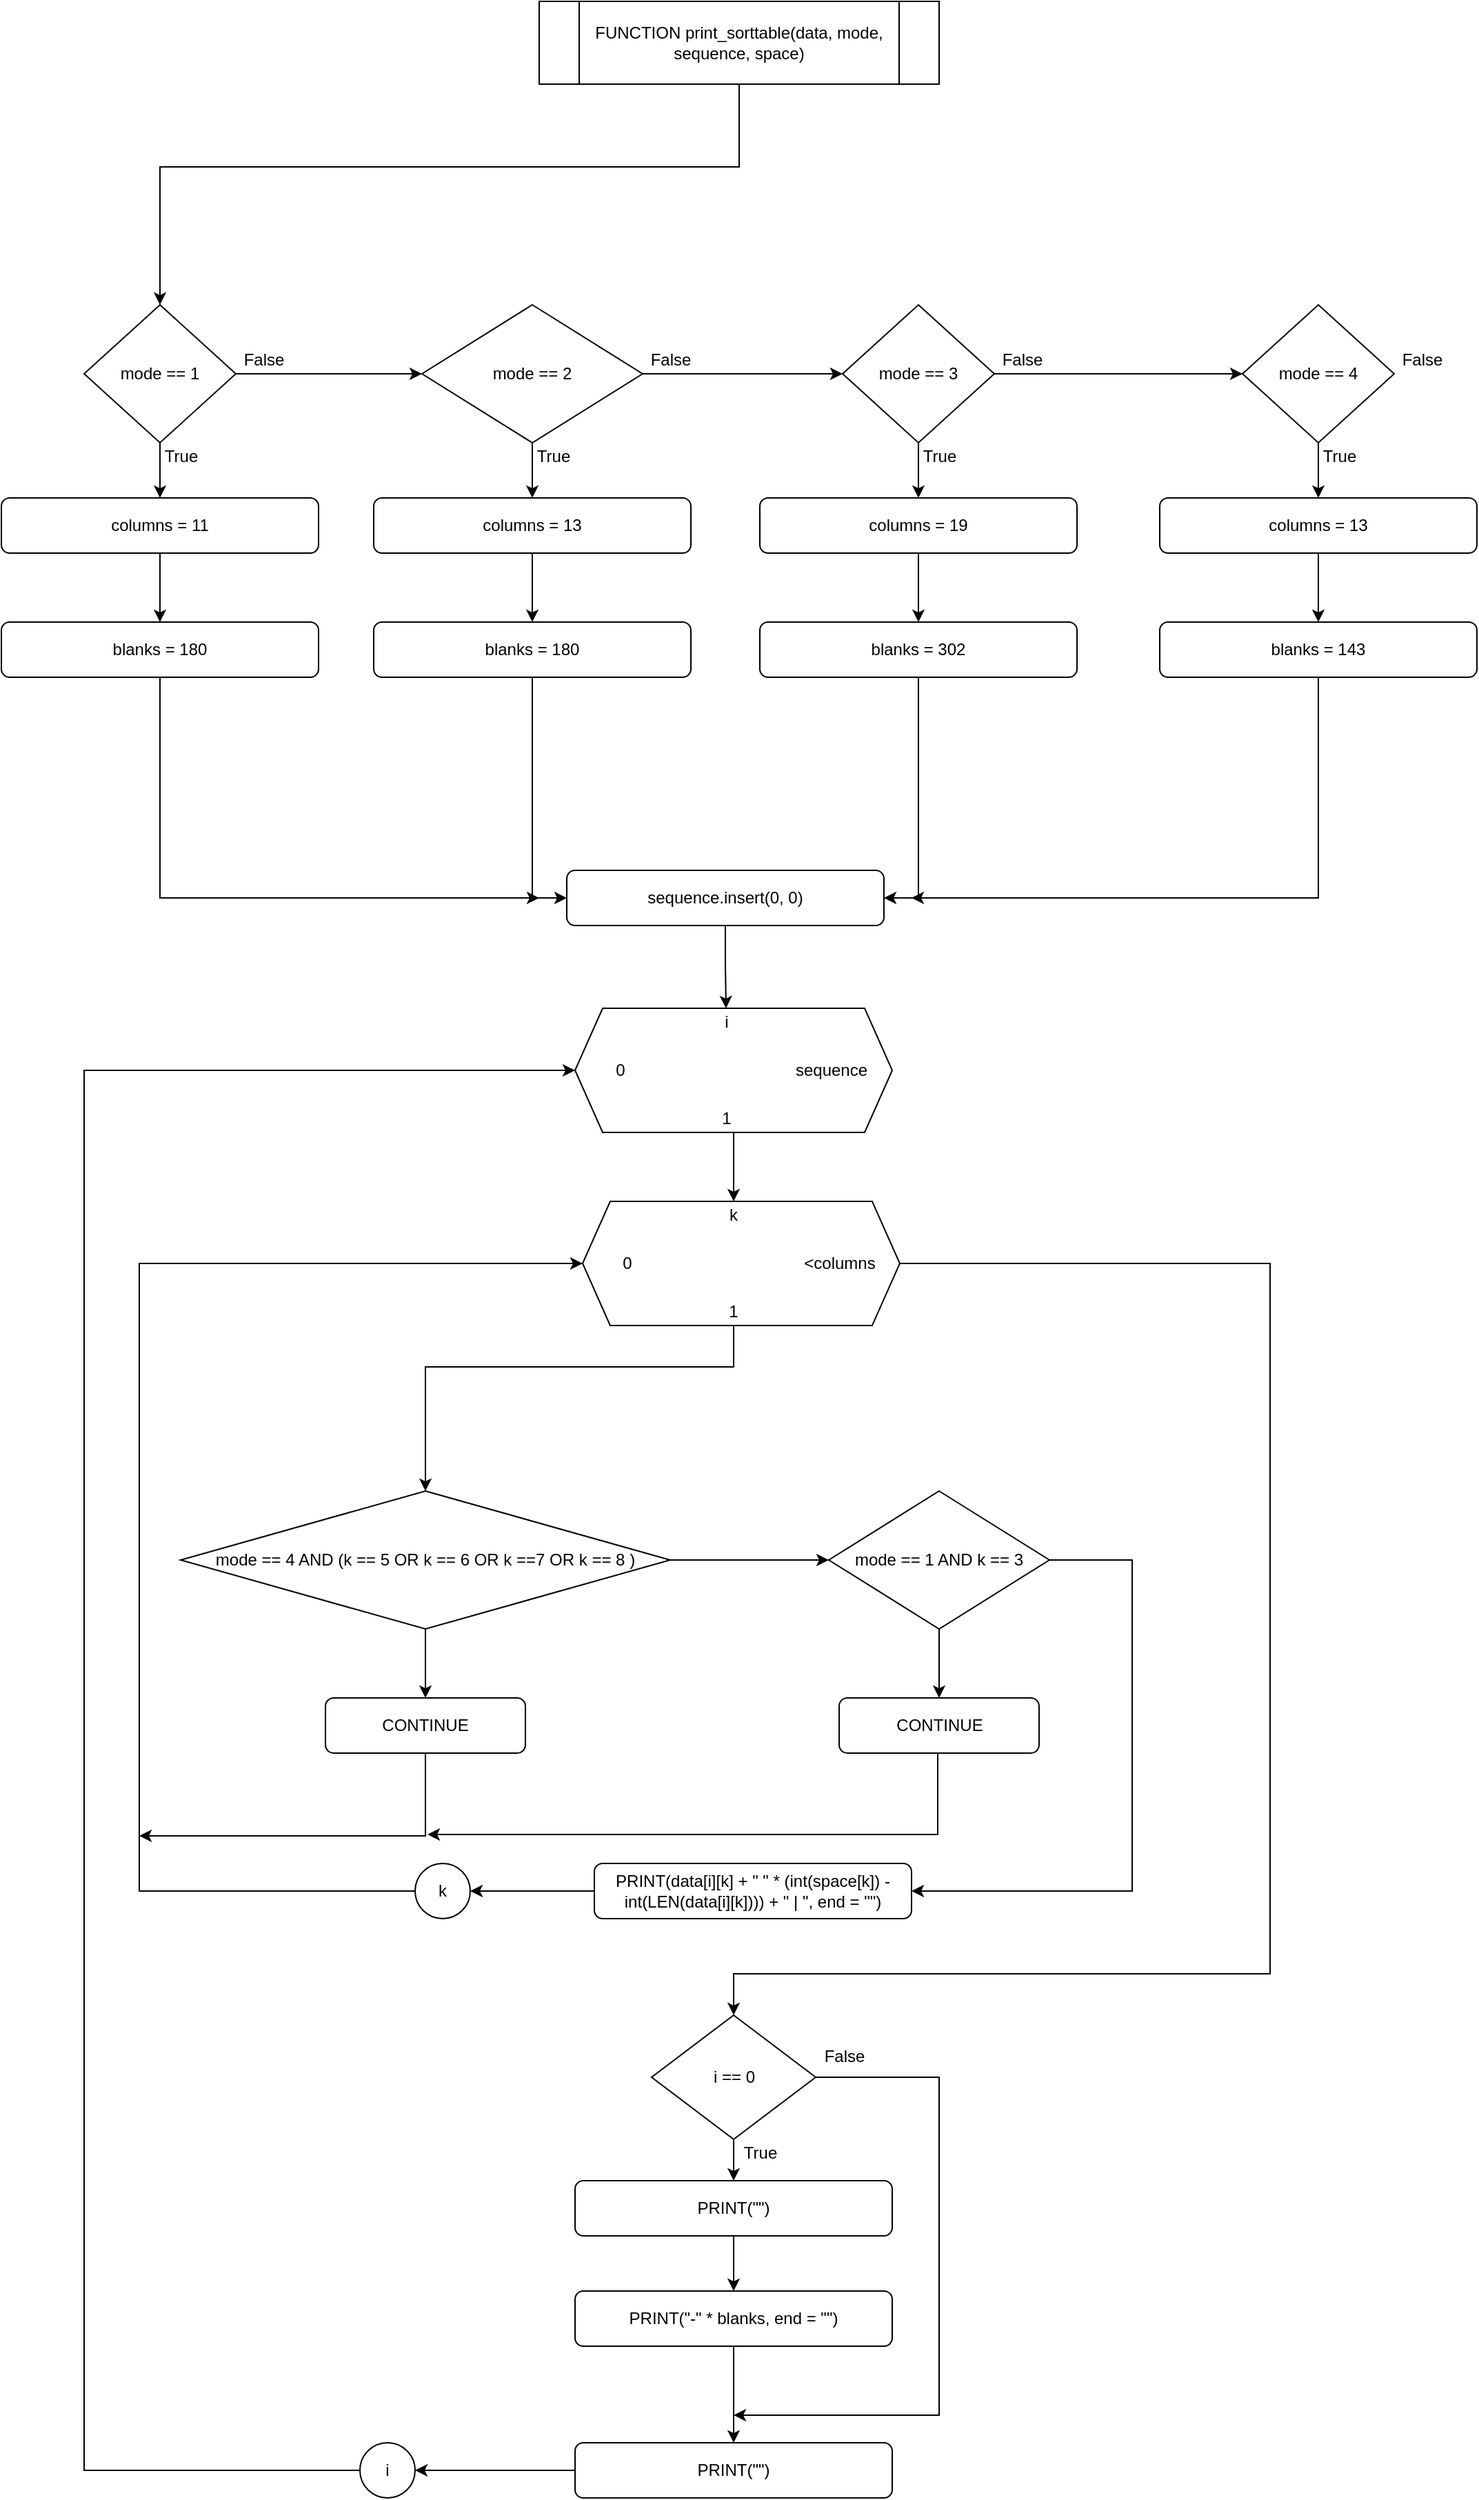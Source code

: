 <mxfile version="14.7.6" type="github">
  <diagram id="apNVCRPFXh2xA7y1VidH" name="Page-1">
    <mxGraphModel dx="1444" dy="876" grid="1" gridSize="10" guides="1" tooltips="1" connect="1" arrows="1" fold="1" page="1" pageScale="1" pageWidth="3300" pageHeight="4681" math="0" shadow="0">
      <root>
        <mxCell id="0" />
        <mxCell id="1" parent="0" />
        <mxCell id="87JchAxN4paugx9g1NCY-37" style="edgeStyle=orthogonalEdgeStyle;rounded=0;orthogonalLoop=1;jettySize=auto;html=1;entryX=0.5;entryY=0;entryDx=0;entryDy=0;" edge="1" parent="1" source="87JchAxN4paugx9g1NCY-2" target="87JchAxN4paugx9g1NCY-8">
          <mxGeometry relative="1" as="geometry">
            <Array as="points">
              <mxPoint x="685" y="290" />
              <mxPoint x="265" y="290" />
            </Array>
          </mxGeometry>
        </mxCell>
        <mxCell id="87JchAxN4paugx9g1NCY-2" value="FUNCTION print_sorttable(data, mode, sequence, space)" style="shape=process;whiteSpace=wrap;html=1;backgroundOutline=1;" vertex="1" parent="1">
          <mxGeometry x="540" y="170" width="290" height="60" as="geometry" />
        </mxCell>
        <mxCell id="87JchAxN4paugx9g1NCY-6" value="" style="edgeStyle=orthogonalEdgeStyle;rounded=0;orthogonalLoop=1;jettySize=auto;html=1;" edge="1" parent="1" source="87JchAxN4paugx9g1NCY-8" target="87JchAxN4paugx9g1NCY-10">
          <mxGeometry relative="1" as="geometry" />
        </mxCell>
        <mxCell id="87JchAxN4paugx9g1NCY-7" style="edgeStyle=orthogonalEdgeStyle;rounded=0;orthogonalLoop=1;jettySize=auto;html=1;" edge="1" parent="1" source="87JchAxN4paugx9g1NCY-8" target="87JchAxN4paugx9g1NCY-14">
          <mxGeometry relative="1" as="geometry" />
        </mxCell>
        <mxCell id="87JchAxN4paugx9g1NCY-8" value="mode == 1" style="rhombus;whiteSpace=wrap;html=1;" vertex="1" parent="1">
          <mxGeometry x="210" y="390" width="110" height="100" as="geometry" />
        </mxCell>
        <mxCell id="87JchAxN4paugx9g1NCY-9" value="" style="edgeStyle=orthogonalEdgeStyle;rounded=0;orthogonalLoop=1;jettySize=auto;html=1;" edge="1" parent="1" source="87JchAxN4paugx9g1NCY-10" target="87JchAxN4paugx9g1NCY-11">
          <mxGeometry relative="1" as="geometry" />
        </mxCell>
        <mxCell id="87JchAxN4paugx9g1NCY-10" value="columns = 11" style="rounded=1;whiteSpace=wrap;html=1;" vertex="1" parent="1">
          <mxGeometry x="150" y="530" width="230" height="40" as="geometry" />
        </mxCell>
        <mxCell id="87JchAxN4paugx9g1NCY-42" style="edgeStyle=orthogonalEdgeStyle;rounded=0;orthogonalLoop=1;jettySize=auto;html=1;exitX=0.5;exitY=1;exitDx=0;exitDy=0;" edge="1" parent="1" source="87JchAxN4paugx9g1NCY-11">
          <mxGeometry relative="1" as="geometry">
            <mxPoint x="540" y="820" as="targetPoint" />
            <Array as="points">
              <mxPoint x="265" y="820" />
            </Array>
          </mxGeometry>
        </mxCell>
        <mxCell id="87JchAxN4paugx9g1NCY-11" value="blanks = 180" style="rounded=1;whiteSpace=wrap;html=1;" vertex="1" parent="1">
          <mxGeometry x="150" y="620" width="230" height="40" as="geometry" />
        </mxCell>
        <mxCell id="87JchAxN4paugx9g1NCY-12" value="" style="edgeStyle=orthogonalEdgeStyle;rounded=0;orthogonalLoop=1;jettySize=auto;html=1;" edge="1" parent="1" source="87JchAxN4paugx9g1NCY-14" target="87JchAxN4paugx9g1NCY-16">
          <mxGeometry relative="1" as="geometry" />
        </mxCell>
        <mxCell id="87JchAxN4paugx9g1NCY-13" style="edgeStyle=orthogonalEdgeStyle;rounded=0;orthogonalLoop=1;jettySize=auto;html=1;entryX=0;entryY=0.5;entryDx=0;entryDy=0;" edge="1" parent="1" source="87JchAxN4paugx9g1NCY-14" target="87JchAxN4paugx9g1NCY-20">
          <mxGeometry relative="1" as="geometry" />
        </mxCell>
        <mxCell id="87JchAxN4paugx9g1NCY-14" value="mode == 2" style="rhombus;whiteSpace=wrap;html=1;" vertex="1" parent="1">
          <mxGeometry x="455" y="390" width="160" height="100" as="geometry" />
        </mxCell>
        <mxCell id="87JchAxN4paugx9g1NCY-15" value="" style="edgeStyle=orthogonalEdgeStyle;rounded=0;orthogonalLoop=1;jettySize=auto;html=1;" edge="1" parent="1" source="87JchAxN4paugx9g1NCY-16" target="87JchAxN4paugx9g1NCY-17">
          <mxGeometry relative="1" as="geometry" />
        </mxCell>
        <mxCell id="87JchAxN4paugx9g1NCY-16" value="columns = 13" style="rounded=1;whiteSpace=wrap;html=1;" vertex="1" parent="1">
          <mxGeometry x="420" y="530" width="230" height="40" as="geometry" />
        </mxCell>
        <mxCell id="87JchAxN4paugx9g1NCY-41" style="edgeStyle=orthogonalEdgeStyle;rounded=0;orthogonalLoop=1;jettySize=auto;html=1;entryX=0;entryY=0.5;entryDx=0;entryDy=0;" edge="1" parent="1" source="87JchAxN4paugx9g1NCY-17" target="87JchAxN4paugx9g1NCY-40">
          <mxGeometry relative="1" as="geometry" />
        </mxCell>
        <mxCell id="87JchAxN4paugx9g1NCY-17" value="blanks = 180" style="rounded=1;whiteSpace=wrap;html=1;" vertex="1" parent="1">
          <mxGeometry x="420" y="620" width="230" height="40" as="geometry" />
        </mxCell>
        <mxCell id="87JchAxN4paugx9g1NCY-18" value="" style="edgeStyle=orthogonalEdgeStyle;rounded=0;orthogonalLoop=1;jettySize=auto;html=1;" edge="1" parent="1" source="87JchAxN4paugx9g1NCY-20" target="87JchAxN4paugx9g1NCY-22">
          <mxGeometry relative="1" as="geometry" />
        </mxCell>
        <mxCell id="87JchAxN4paugx9g1NCY-19" style="edgeStyle=orthogonalEdgeStyle;rounded=0;orthogonalLoop=1;jettySize=auto;html=1;" edge="1" parent="1" source="87JchAxN4paugx9g1NCY-20" target="87JchAxN4paugx9g1NCY-25">
          <mxGeometry relative="1" as="geometry" />
        </mxCell>
        <mxCell id="87JchAxN4paugx9g1NCY-20" value="mode == 3" style="rhombus;whiteSpace=wrap;html=1;" vertex="1" parent="1">
          <mxGeometry x="760" y="390" width="110" height="100" as="geometry" />
        </mxCell>
        <mxCell id="87JchAxN4paugx9g1NCY-21" value="" style="edgeStyle=orthogonalEdgeStyle;rounded=0;orthogonalLoop=1;jettySize=auto;html=1;" edge="1" parent="1" source="87JchAxN4paugx9g1NCY-22" target="87JchAxN4paugx9g1NCY-23">
          <mxGeometry relative="1" as="geometry" />
        </mxCell>
        <mxCell id="87JchAxN4paugx9g1NCY-22" value="columns = 19" style="rounded=1;whiteSpace=wrap;html=1;" vertex="1" parent="1">
          <mxGeometry x="700" y="530" width="230" height="40" as="geometry" />
        </mxCell>
        <mxCell id="87JchAxN4paugx9g1NCY-43" style="edgeStyle=orthogonalEdgeStyle;rounded=0;orthogonalLoop=1;jettySize=auto;html=1;entryX=1;entryY=0.5;entryDx=0;entryDy=0;" edge="1" parent="1" source="87JchAxN4paugx9g1NCY-23" target="87JchAxN4paugx9g1NCY-40">
          <mxGeometry relative="1" as="geometry" />
        </mxCell>
        <mxCell id="87JchAxN4paugx9g1NCY-23" value="blanks = 302" style="rounded=1;whiteSpace=wrap;html=1;" vertex="1" parent="1">
          <mxGeometry x="700" y="620" width="230" height="40" as="geometry" />
        </mxCell>
        <mxCell id="87JchAxN4paugx9g1NCY-24" value="" style="edgeStyle=orthogonalEdgeStyle;rounded=0;orthogonalLoop=1;jettySize=auto;html=1;" edge="1" parent="1" source="87JchAxN4paugx9g1NCY-25" target="87JchAxN4paugx9g1NCY-27">
          <mxGeometry relative="1" as="geometry" />
        </mxCell>
        <mxCell id="87JchAxN4paugx9g1NCY-25" value="mode == 4" style="rhombus;whiteSpace=wrap;html=1;" vertex="1" parent="1">
          <mxGeometry x="1050" y="390" width="110" height="100" as="geometry" />
        </mxCell>
        <mxCell id="87JchAxN4paugx9g1NCY-26" value="" style="edgeStyle=orthogonalEdgeStyle;rounded=0;orthogonalLoop=1;jettySize=auto;html=1;" edge="1" parent="1" source="87JchAxN4paugx9g1NCY-27" target="87JchAxN4paugx9g1NCY-28">
          <mxGeometry relative="1" as="geometry" />
        </mxCell>
        <mxCell id="87JchAxN4paugx9g1NCY-27" value="columns = 13" style="rounded=1;whiteSpace=wrap;html=1;" vertex="1" parent="1">
          <mxGeometry x="990" y="530" width="230" height="40" as="geometry" />
        </mxCell>
        <mxCell id="87JchAxN4paugx9g1NCY-44" style="edgeStyle=orthogonalEdgeStyle;rounded=0;orthogonalLoop=1;jettySize=auto;html=1;" edge="1" parent="1" source="87JchAxN4paugx9g1NCY-28">
          <mxGeometry relative="1" as="geometry">
            <mxPoint x="810" y="820" as="targetPoint" />
            <Array as="points">
              <mxPoint x="1105" y="820" />
            </Array>
          </mxGeometry>
        </mxCell>
        <mxCell id="87JchAxN4paugx9g1NCY-28" value="blanks = 143" style="rounded=1;whiteSpace=wrap;html=1;" vertex="1" parent="1">
          <mxGeometry x="990" y="620" width="230" height="40" as="geometry" />
        </mxCell>
        <mxCell id="87JchAxN4paugx9g1NCY-29" value="True" style="text;html=1;align=center;verticalAlign=middle;resizable=0;points=[];autosize=1;strokeColor=none;" vertex="1" parent="1">
          <mxGeometry x="260" y="490" width="40" height="20" as="geometry" />
        </mxCell>
        <mxCell id="87JchAxN4paugx9g1NCY-30" value="True" style="text;html=1;align=center;verticalAlign=middle;resizable=0;points=[];autosize=1;strokeColor=none;" vertex="1" parent="1">
          <mxGeometry x="530" y="490" width="40" height="20" as="geometry" />
        </mxCell>
        <mxCell id="87JchAxN4paugx9g1NCY-31" value="True" style="text;html=1;align=center;verticalAlign=middle;resizable=0;points=[];autosize=1;strokeColor=none;" vertex="1" parent="1">
          <mxGeometry x="810" y="490" width="40" height="20" as="geometry" />
        </mxCell>
        <mxCell id="87JchAxN4paugx9g1NCY-32" value="True" style="text;html=1;align=center;verticalAlign=middle;resizable=0;points=[];autosize=1;strokeColor=none;" vertex="1" parent="1">
          <mxGeometry x="1100" y="490" width="40" height="20" as="geometry" />
        </mxCell>
        <mxCell id="87JchAxN4paugx9g1NCY-33" value="False" style="text;html=1;align=center;verticalAlign=middle;resizable=0;points=[];autosize=1;strokeColor=none;" vertex="1" parent="1">
          <mxGeometry x="320" y="420" width="40" height="20" as="geometry" />
        </mxCell>
        <mxCell id="87JchAxN4paugx9g1NCY-34" value="False" style="text;html=1;align=center;verticalAlign=middle;resizable=0;points=[];autosize=1;strokeColor=none;" vertex="1" parent="1">
          <mxGeometry x="615" y="420" width="40" height="20" as="geometry" />
        </mxCell>
        <mxCell id="87JchAxN4paugx9g1NCY-35" value="False" style="text;html=1;align=center;verticalAlign=middle;resizable=0;points=[];autosize=1;strokeColor=none;" vertex="1" parent="1">
          <mxGeometry x="870" y="420" width="40" height="20" as="geometry" />
        </mxCell>
        <mxCell id="87JchAxN4paugx9g1NCY-36" value="False" style="text;html=1;align=center;verticalAlign=middle;resizable=0;points=[];autosize=1;strokeColor=none;" vertex="1" parent="1">
          <mxGeometry x="1160" y="420" width="40" height="20" as="geometry" />
        </mxCell>
        <mxCell id="87JchAxN4paugx9g1NCY-58" style="edgeStyle=orthogonalEdgeStyle;rounded=0;orthogonalLoop=1;jettySize=auto;html=1;entryX=0.5;entryY=0;entryDx=0;entryDy=0;" edge="1" parent="1" source="87JchAxN4paugx9g1NCY-40" target="87JchAxN4paugx9g1NCY-53">
          <mxGeometry relative="1" as="geometry" />
        </mxCell>
        <mxCell id="87JchAxN4paugx9g1NCY-40" value="sequence.insert(0, 0)" style="rounded=1;whiteSpace=wrap;html=1;" vertex="1" parent="1">
          <mxGeometry x="560" y="800" width="230" height="40" as="geometry" />
        </mxCell>
        <mxCell id="87JchAxN4paugx9g1NCY-45" value="" style="group" vertex="1" connectable="0" parent="1">
          <mxGeometry x="571.48" y="1040" width="230" height="90" as="geometry" />
        </mxCell>
        <mxCell id="87JchAxN4paugx9g1NCY-46" value="" style="shape=hexagon;perimeter=hexagonPerimeter2;whiteSpace=wrap;html=1;fixedSize=1;" vertex="1" parent="87JchAxN4paugx9g1NCY-45">
          <mxGeometry width="230.0" height="90" as="geometry" />
        </mxCell>
        <mxCell id="87JchAxN4paugx9g1NCY-47" value="k" style="text;html=1;strokeColor=none;fillColor=none;align=center;verticalAlign=middle;whiteSpace=wrap;rounded=0;" vertex="1" parent="87JchAxN4paugx9g1NCY-45">
          <mxGeometry x="87.619" width="43.81" height="20" as="geometry" />
        </mxCell>
        <mxCell id="87JchAxN4paugx9g1NCY-48" value="0" style="text;html=1;strokeColor=none;fillColor=none;align=center;verticalAlign=middle;whiteSpace=wrap;rounded=0;" vertex="1" parent="87JchAxN4paugx9g1NCY-45">
          <mxGeometry x="10.952" y="35" width="43.81" height="20" as="geometry" />
        </mxCell>
        <mxCell id="87JchAxN4paugx9g1NCY-49" value="1" style="text;html=1;strokeColor=none;fillColor=none;align=center;verticalAlign=middle;whiteSpace=wrap;rounded=0;" vertex="1" parent="87JchAxN4paugx9g1NCY-45">
          <mxGeometry x="87.619" y="70" width="43.81" height="20" as="geometry" />
        </mxCell>
        <mxCell id="87JchAxN4paugx9g1NCY-50" value="&amp;lt;columns" style="text;html=1;strokeColor=none;fillColor=none;align=center;verticalAlign=middle;whiteSpace=wrap;rounded=0;" vertex="1" parent="87JchAxN4paugx9g1NCY-45">
          <mxGeometry x="164.286" y="35" width="43.81" height="20" as="geometry" />
        </mxCell>
        <mxCell id="87JchAxN4paugx9g1NCY-51" value="" style="group" vertex="1" connectable="0" parent="1">
          <mxGeometry x="566" y="900" width="230" height="90" as="geometry" />
        </mxCell>
        <mxCell id="87JchAxN4paugx9g1NCY-52" value="" style="shape=hexagon;perimeter=hexagonPerimeter2;whiteSpace=wrap;html=1;fixedSize=1;" vertex="1" parent="87JchAxN4paugx9g1NCY-51">
          <mxGeometry width="230.0" height="90" as="geometry" />
        </mxCell>
        <mxCell id="87JchAxN4paugx9g1NCY-53" value="i" style="text;html=1;strokeColor=none;fillColor=none;align=center;verticalAlign=middle;whiteSpace=wrap;rounded=0;" vertex="1" parent="87JchAxN4paugx9g1NCY-51">
          <mxGeometry x="87.619" width="43.81" height="20" as="geometry" />
        </mxCell>
        <mxCell id="87JchAxN4paugx9g1NCY-54" value="0" style="text;html=1;strokeColor=none;fillColor=none;align=center;verticalAlign=middle;whiteSpace=wrap;rounded=0;" vertex="1" parent="87JchAxN4paugx9g1NCY-51">
          <mxGeometry x="10.952" y="35" width="43.81" height="20" as="geometry" />
        </mxCell>
        <mxCell id="87JchAxN4paugx9g1NCY-55" value="1" style="text;html=1;strokeColor=none;fillColor=none;align=center;verticalAlign=middle;whiteSpace=wrap;rounded=0;" vertex="1" parent="87JchAxN4paugx9g1NCY-51">
          <mxGeometry x="87.619" y="70" width="43.81" height="20" as="geometry" />
        </mxCell>
        <mxCell id="87JchAxN4paugx9g1NCY-56" value="sequence" style="text;html=1;strokeColor=none;fillColor=none;align=center;verticalAlign=middle;whiteSpace=wrap;rounded=0;" vertex="1" parent="87JchAxN4paugx9g1NCY-51">
          <mxGeometry x="164.286" y="35" width="43.81" height="20" as="geometry" />
        </mxCell>
        <mxCell id="87JchAxN4paugx9g1NCY-57" style="edgeStyle=orthogonalEdgeStyle;rounded=0;orthogonalLoop=1;jettySize=auto;html=1;entryX=0.5;entryY=0;entryDx=0;entryDy=0;" edge="1" parent="1" source="87JchAxN4paugx9g1NCY-52" target="87JchAxN4paugx9g1NCY-47">
          <mxGeometry relative="1" as="geometry" />
        </mxCell>
        <mxCell id="87JchAxN4paugx9g1NCY-62" style="edgeStyle=orthogonalEdgeStyle;rounded=0;orthogonalLoop=1;jettySize=auto;html=1;entryX=0;entryY=0.5;entryDx=0;entryDy=0;" edge="1" parent="1" source="87JchAxN4paugx9g1NCY-59" target="87JchAxN4paugx9g1NCY-60">
          <mxGeometry relative="1" as="geometry" />
        </mxCell>
        <mxCell id="87JchAxN4paugx9g1NCY-65" value="" style="edgeStyle=orthogonalEdgeStyle;rounded=0;orthogonalLoop=1;jettySize=auto;html=1;" edge="1" parent="1" source="87JchAxN4paugx9g1NCY-59" target="87JchAxN4paugx9g1NCY-64">
          <mxGeometry relative="1" as="geometry" />
        </mxCell>
        <mxCell id="87JchAxN4paugx9g1NCY-59" value="mode == 4 AND (k == 5 OR k == 6 OR k ==7 OR k == 8 )" style="rhombus;whiteSpace=wrap;html=1;" vertex="1" parent="1">
          <mxGeometry x="280" y="1250" width="355" height="100" as="geometry" />
        </mxCell>
        <mxCell id="87JchAxN4paugx9g1NCY-67" value="" style="edgeStyle=orthogonalEdgeStyle;rounded=0;orthogonalLoop=1;jettySize=auto;html=1;" edge="1" parent="1" source="87JchAxN4paugx9g1NCY-60" target="87JchAxN4paugx9g1NCY-66">
          <mxGeometry relative="1" as="geometry" />
        </mxCell>
        <mxCell id="87JchAxN4paugx9g1NCY-69" style="edgeStyle=orthogonalEdgeStyle;rounded=0;orthogonalLoop=1;jettySize=auto;html=1;entryX=1;entryY=0.5;entryDx=0;entryDy=0;" edge="1" parent="1" source="87JchAxN4paugx9g1NCY-60" target="87JchAxN4paugx9g1NCY-68">
          <mxGeometry relative="1" as="geometry">
            <Array as="points">
              <mxPoint x="970" y="1300" />
              <mxPoint x="970" y="1540" />
            </Array>
          </mxGeometry>
        </mxCell>
        <mxCell id="87JchAxN4paugx9g1NCY-60" value="mode == 1 AND k == 3" style="rhombus;whiteSpace=wrap;html=1;" vertex="1" parent="1">
          <mxGeometry x="750" y="1250" width="160" height="100" as="geometry" />
        </mxCell>
        <mxCell id="87JchAxN4paugx9g1NCY-61" style="edgeStyle=orthogonalEdgeStyle;rounded=0;orthogonalLoop=1;jettySize=auto;html=1;entryX=0.5;entryY=0;entryDx=0;entryDy=0;" edge="1" parent="1" source="87JchAxN4paugx9g1NCY-49" target="87JchAxN4paugx9g1NCY-59">
          <mxGeometry relative="1" as="geometry">
            <Array as="points">
              <mxPoint x="681" y="1160" />
              <mxPoint x="458" y="1160" />
            </Array>
          </mxGeometry>
        </mxCell>
        <mxCell id="87JchAxN4paugx9g1NCY-73" style="edgeStyle=orthogonalEdgeStyle;rounded=0;orthogonalLoop=1;jettySize=auto;html=1;" edge="1" parent="1" source="87JchAxN4paugx9g1NCY-64">
          <mxGeometry relative="1" as="geometry">
            <mxPoint x="250.0" y="1500" as="targetPoint" />
            <Array as="points">
              <mxPoint x="458" y="1500" />
            </Array>
          </mxGeometry>
        </mxCell>
        <mxCell id="87JchAxN4paugx9g1NCY-64" value="CONTINUE" style="rounded=1;whiteSpace=wrap;html=1;" vertex="1" parent="1">
          <mxGeometry x="385" y="1400" width="145" height="40" as="geometry" />
        </mxCell>
        <mxCell id="87JchAxN4paugx9g1NCY-74" style="edgeStyle=orthogonalEdgeStyle;rounded=0;orthogonalLoop=1;jettySize=auto;html=1;" edge="1" parent="1">
          <mxGeometry relative="1" as="geometry">
            <mxPoint x="459" y="1499" as="targetPoint" />
            <mxPoint x="829" y="1439" as="sourcePoint" />
            <Array as="points">
              <mxPoint x="829" y="1499" />
            </Array>
          </mxGeometry>
        </mxCell>
        <mxCell id="87JchAxN4paugx9g1NCY-66" value="CONTINUE" style="rounded=1;whiteSpace=wrap;html=1;" vertex="1" parent="1">
          <mxGeometry x="757.5" y="1400" width="145" height="40" as="geometry" />
        </mxCell>
        <mxCell id="87JchAxN4paugx9g1NCY-71" style="edgeStyle=orthogonalEdgeStyle;rounded=0;orthogonalLoop=1;jettySize=auto;html=1;entryX=1;entryY=0.5;entryDx=0;entryDy=0;" edge="1" parent="1" source="87JchAxN4paugx9g1NCY-68" target="87JchAxN4paugx9g1NCY-70">
          <mxGeometry relative="1" as="geometry" />
        </mxCell>
        <mxCell id="87JchAxN4paugx9g1NCY-68" value="PRINT(data[i][k] + &quot; &quot; * (int(space[k]) - int(LEN(data[i][k]))) + &quot; | &quot;, end = &quot;&quot;)" style="rounded=1;whiteSpace=wrap;html=1;" vertex="1" parent="1">
          <mxGeometry x="580" y="1520" width="230" height="40" as="geometry" />
        </mxCell>
        <mxCell id="87JchAxN4paugx9g1NCY-72" style="edgeStyle=orthogonalEdgeStyle;rounded=0;orthogonalLoop=1;jettySize=auto;html=1;entryX=0;entryY=0.5;entryDx=0;entryDy=0;" edge="1" parent="1" source="87JchAxN4paugx9g1NCY-70" target="87JchAxN4paugx9g1NCY-46">
          <mxGeometry relative="1" as="geometry">
            <Array as="points">
              <mxPoint x="250" y="1540" />
              <mxPoint x="250" y="1085" />
            </Array>
          </mxGeometry>
        </mxCell>
        <mxCell id="87JchAxN4paugx9g1NCY-70" value="k" style="ellipse;whiteSpace=wrap;html=1;aspect=fixed;" vertex="1" parent="1">
          <mxGeometry x="450" y="1520" width="40" height="40" as="geometry" />
        </mxCell>
        <mxCell id="87JchAxN4paugx9g1NCY-82" style="edgeStyle=orthogonalEdgeStyle;rounded=0;orthogonalLoop=1;jettySize=auto;html=1;entryX=0.5;entryY=0;entryDx=0;entryDy=0;" edge="1" parent="1" source="87JchAxN4paugx9g1NCY-75" target="87JchAxN4paugx9g1NCY-76">
          <mxGeometry relative="1" as="geometry" />
        </mxCell>
        <mxCell id="87JchAxN4paugx9g1NCY-86" style="edgeStyle=orthogonalEdgeStyle;rounded=0;orthogonalLoop=1;jettySize=auto;html=1;" edge="1" parent="1" source="87JchAxN4paugx9g1NCY-75">
          <mxGeometry relative="1" as="geometry">
            <mxPoint x="681" y="1920" as="targetPoint" />
            <Array as="points">
              <mxPoint x="830" y="1675" />
              <mxPoint x="830" y="1920" />
            </Array>
          </mxGeometry>
        </mxCell>
        <mxCell id="87JchAxN4paugx9g1NCY-75" value="i == 0" style="rhombus;whiteSpace=wrap;html=1;" vertex="1" parent="1">
          <mxGeometry x="621.5" y="1630" width="119" height="90" as="geometry" />
        </mxCell>
        <mxCell id="87JchAxN4paugx9g1NCY-83" value="" style="edgeStyle=orthogonalEdgeStyle;rounded=0;orthogonalLoop=1;jettySize=auto;html=1;" edge="1" parent="1" source="87JchAxN4paugx9g1NCY-76" target="87JchAxN4paugx9g1NCY-77">
          <mxGeometry relative="1" as="geometry" />
        </mxCell>
        <mxCell id="87JchAxN4paugx9g1NCY-76" value="PRINT(&quot;&quot;)" style="rounded=1;whiteSpace=wrap;html=1;" vertex="1" parent="1">
          <mxGeometry x="566" y="1750" width="230" height="40" as="geometry" />
        </mxCell>
        <mxCell id="87JchAxN4paugx9g1NCY-84" value="" style="edgeStyle=orthogonalEdgeStyle;rounded=0;orthogonalLoop=1;jettySize=auto;html=1;" edge="1" parent="1" source="87JchAxN4paugx9g1NCY-77" target="87JchAxN4paugx9g1NCY-78">
          <mxGeometry relative="1" as="geometry" />
        </mxCell>
        <mxCell id="87JchAxN4paugx9g1NCY-77" value="PRINT(&quot;-&quot; * blanks, end = &quot;&quot;)" style="rounded=1;whiteSpace=wrap;html=1;" vertex="1" parent="1">
          <mxGeometry x="566" y="1830" width="230" height="40" as="geometry" />
        </mxCell>
        <mxCell id="87JchAxN4paugx9g1NCY-93" style="edgeStyle=orthogonalEdgeStyle;rounded=0;orthogonalLoop=1;jettySize=auto;html=1;entryX=1;entryY=0.5;entryDx=0;entryDy=0;" edge="1" parent="1" source="87JchAxN4paugx9g1NCY-78" target="87JchAxN4paugx9g1NCY-92">
          <mxGeometry relative="1" as="geometry" />
        </mxCell>
        <mxCell id="87JchAxN4paugx9g1NCY-78" value="PRINT(&quot;&quot;)" style="rounded=1;whiteSpace=wrap;html=1;" vertex="1" parent="1">
          <mxGeometry x="566" y="1940" width="230" height="40" as="geometry" />
        </mxCell>
        <mxCell id="87JchAxN4paugx9g1NCY-87" value="True" style="text;html=1;align=center;verticalAlign=middle;resizable=0;points=[];autosize=1;strokeColor=none;" vertex="1" parent="1">
          <mxGeometry x="680" y="1720" width="40" height="20" as="geometry" />
        </mxCell>
        <mxCell id="87JchAxN4paugx9g1NCY-88" value="False" style="text;html=1;align=center;verticalAlign=middle;resizable=0;points=[];autosize=1;strokeColor=none;" vertex="1" parent="1">
          <mxGeometry x="741" y="1650" width="40" height="20" as="geometry" />
        </mxCell>
        <mxCell id="87JchAxN4paugx9g1NCY-90" style="edgeStyle=orthogonalEdgeStyle;rounded=0;orthogonalLoop=1;jettySize=auto;html=1;" edge="1" parent="1" source="87JchAxN4paugx9g1NCY-46" target="87JchAxN4paugx9g1NCY-75">
          <mxGeometry relative="1" as="geometry">
            <Array as="points">
              <mxPoint x="1070" y="1085" />
              <mxPoint x="1070" y="1600" />
              <mxPoint x="681" y="1600" />
            </Array>
          </mxGeometry>
        </mxCell>
        <mxCell id="87JchAxN4paugx9g1NCY-94" style="edgeStyle=orthogonalEdgeStyle;rounded=0;orthogonalLoop=1;jettySize=auto;html=1;entryX=0;entryY=0.5;entryDx=0;entryDy=0;" edge="1" parent="1" source="87JchAxN4paugx9g1NCY-92" target="87JchAxN4paugx9g1NCY-52">
          <mxGeometry relative="1" as="geometry">
            <Array as="points">
              <mxPoint x="210" y="1960" />
              <mxPoint x="210" y="945" />
            </Array>
          </mxGeometry>
        </mxCell>
        <mxCell id="87JchAxN4paugx9g1NCY-92" value="i" style="ellipse;whiteSpace=wrap;html=1;aspect=fixed;" vertex="1" parent="1">
          <mxGeometry x="410" y="1940" width="40" height="40" as="geometry" />
        </mxCell>
      </root>
    </mxGraphModel>
  </diagram>
</mxfile>
